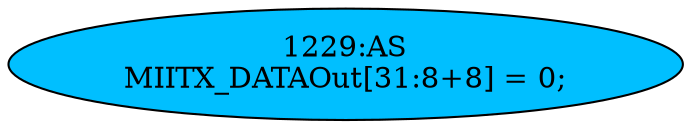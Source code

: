 strict digraph "" {
	node [label="\N"];
	"1229:AS"	 [ast="<pyverilog.vparser.ast.Assign object at 0x7fbdee0485d0>",
		def_var="['MIITX_DATAOut']",
		fillcolor=deepskyblue,
		label="1229:AS
MIITX_DATAOut[31:8+8] = 0;",
		statements="[]",
		style=filled,
		typ=Assign,
		use_var="[]"];
}
